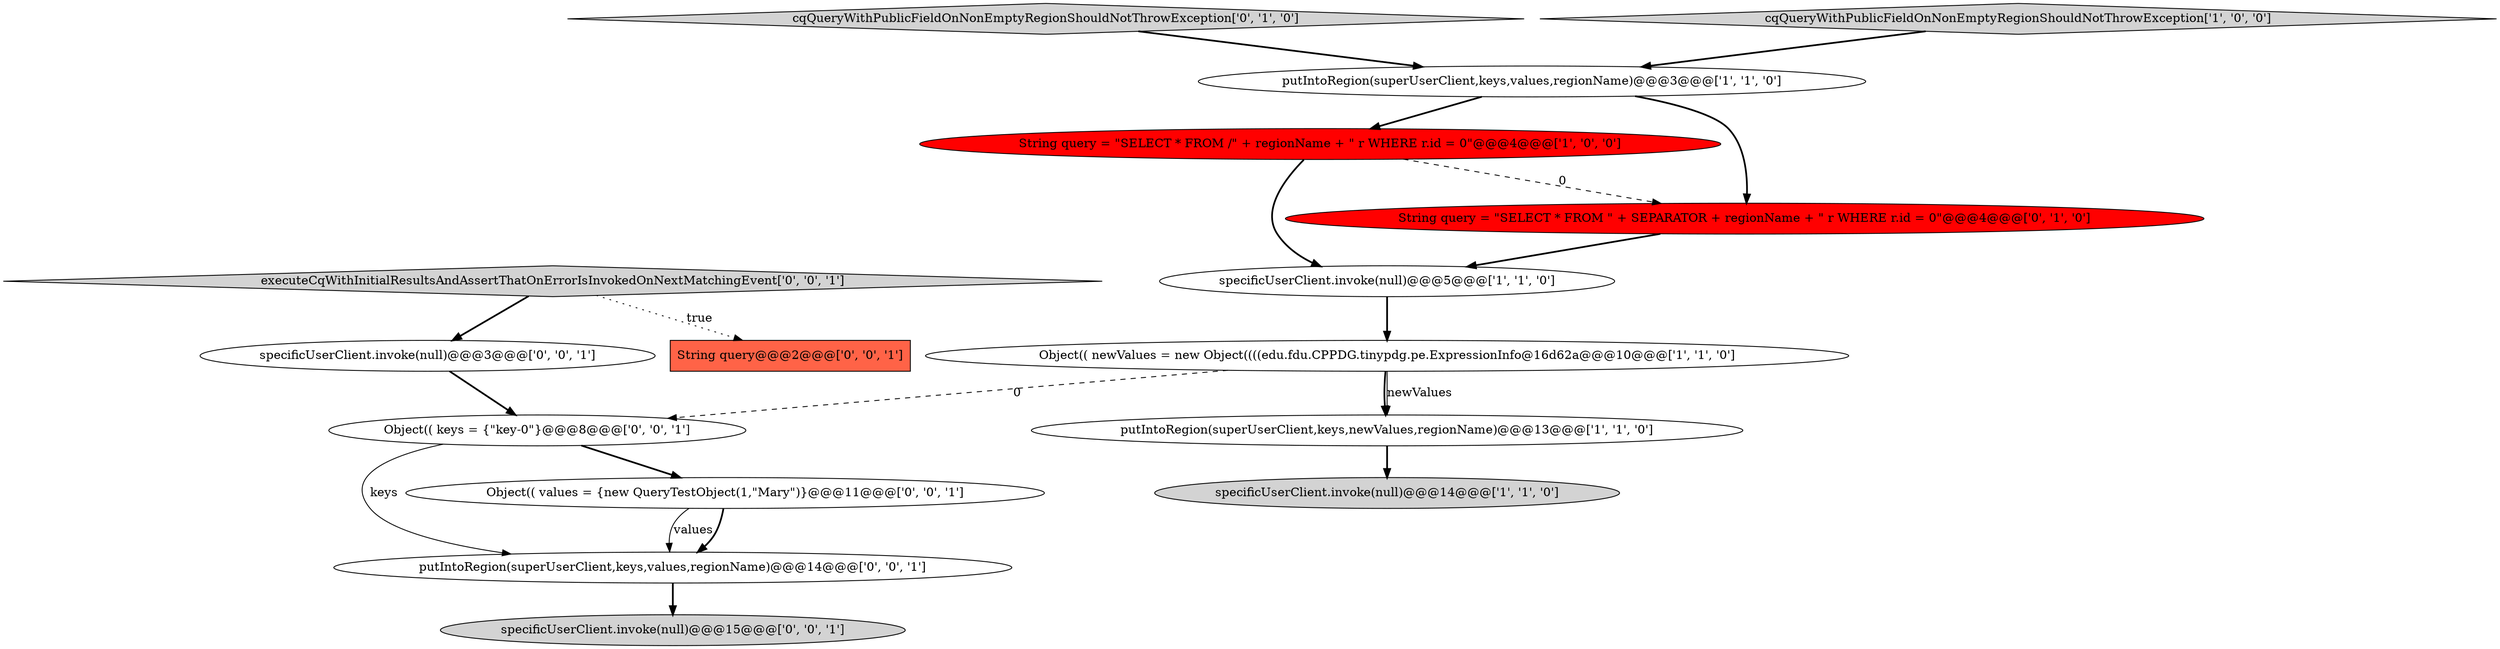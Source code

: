 digraph {
2 [style = filled, label = "putIntoRegion(superUserClient,keys,values,regionName)@@@3@@@['1', '1', '0']", fillcolor = white, shape = ellipse image = "AAA0AAABBB1BBB"];
6 [style = filled, label = "String query = \"SELECT * FROM /\" + regionName + \" r WHERE r.id = 0\"@@@4@@@['1', '0', '0']", fillcolor = red, shape = ellipse image = "AAA1AAABBB1BBB"];
7 [style = filled, label = "cqQueryWithPublicFieldOnNonEmptyRegionShouldNotThrowException['0', '1', '0']", fillcolor = lightgray, shape = diamond image = "AAA0AAABBB2BBB"];
0 [style = filled, label = "specificUserClient.invoke(null)@@@5@@@['1', '1', '0']", fillcolor = white, shape = ellipse image = "AAA0AAABBB1BBB"];
9 [style = filled, label = "specificUserClient.invoke(null)@@@15@@@['0', '0', '1']", fillcolor = lightgray, shape = ellipse image = "AAA0AAABBB3BBB"];
14 [style = filled, label = "Object(( keys = {\"key-0\"}@@@8@@@['0', '0', '1']", fillcolor = white, shape = ellipse image = "AAA0AAABBB3BBB"];
4 [style = filled, label = "Object(( newValues = new Object((((edu.fdu.CPPDG.tinypdg.pe.ExpressionInfo@16d62a@@@10@@@['1', '1', '0']", fillcolor = white, shape = ellipse image = "AAA0AAABBB1BBB"];
13 [style = filled, label = "putIntoRegion(superUserClient,keys,values,regionName)@@@14@@@['0', '0', '1']", fillcolor = white, shape = ellipse image = "AAA0AAABBB3BBB"];
8 [style = filled, label = "String query = \"SELECT * FROM \" + SEPARATOR + regionName + \" r WHERE r.id = 0\"@@@4@@@['0', '1', '0']", fillcolor = red, shape = ellipse image = "AAA1AAABBB2BBB"];
11 [style = filled, label = "Object(( values = {new QueryTestObject(1,\"Mary\")}@@@11@@@['0', '0', '1']", fillcolor = white, shape = ellipse image = "AAA0AAABBB3BBB"];
5 [style = filled, label = "cqQueryWithPublicFieldOnNonEmptyRegionShouldNotThrowException['1', '0', '0']", fillcolor = lightgray, shape = diamond image = "AAA0AAABBB1BBB"];
10 [style = filled, label = "specificUserClient.invoke(null)@@@3@@@['0', '0', '1']", fillcolor = white, shape = ellipse image = "AAA0AAABBB3BBB"];
12 [style = filled, label = "executeCqWithInitialResultsAndAssertThatOnErrorIsInvokedOnNextMatchingEvent['0', '0', '1']", fillcolor = lightgray, shape = diamond image = "AAA0AAABBB3BBB"];
15 [style = filled, label = "String query@@@2@@@['0', '0', '1']", fillcolor = tomato, shape = box image = "AAA0AAABBB3BBB"];
3 [style = filled, label = "putIntoRegion(superUserClient,keys,newValues,regionName)@@@13@@@['1', '1', '0']", fillcolor = white, shape = ellipse image = "AAA0AAABBB1BBB"];
1 [style = filled, label = "specificUserClient.invoke(null)@@@14@@@['1', '1', '0']", fillcolor = lightgray, shape = ellipse image = "AAA0AAABBB1BBB"];
8->0 [style = bold, label=""];
12->15 [style = dotted, label="true"];
4->3 [style = bold, label=""];
11->13 [style = solid, label="values"];
5->2 [style = bold, label=""];
6->8 [style = dashed, label="0"];
12->10 [style = bold, label=""];
6->0 [style = bold, label=""];
13->9 [style = bold, label=""];
4->14 [style = dashed, label="0"];
4->3 [style = solid, label="newValues"];
3->1 [style = bold, label=""];
0->4 [style = bold, label=""];
10->14 [style = bold, label=""];
7->2 [style = bold, label=""];
2->6 [style = bold, label=""];
14->11 [style = bold, label=""];
11->13 [style = bold, label=""];
14->13 [style = solid, label="keys"];
2->8 [style = bold, label=""];
}
